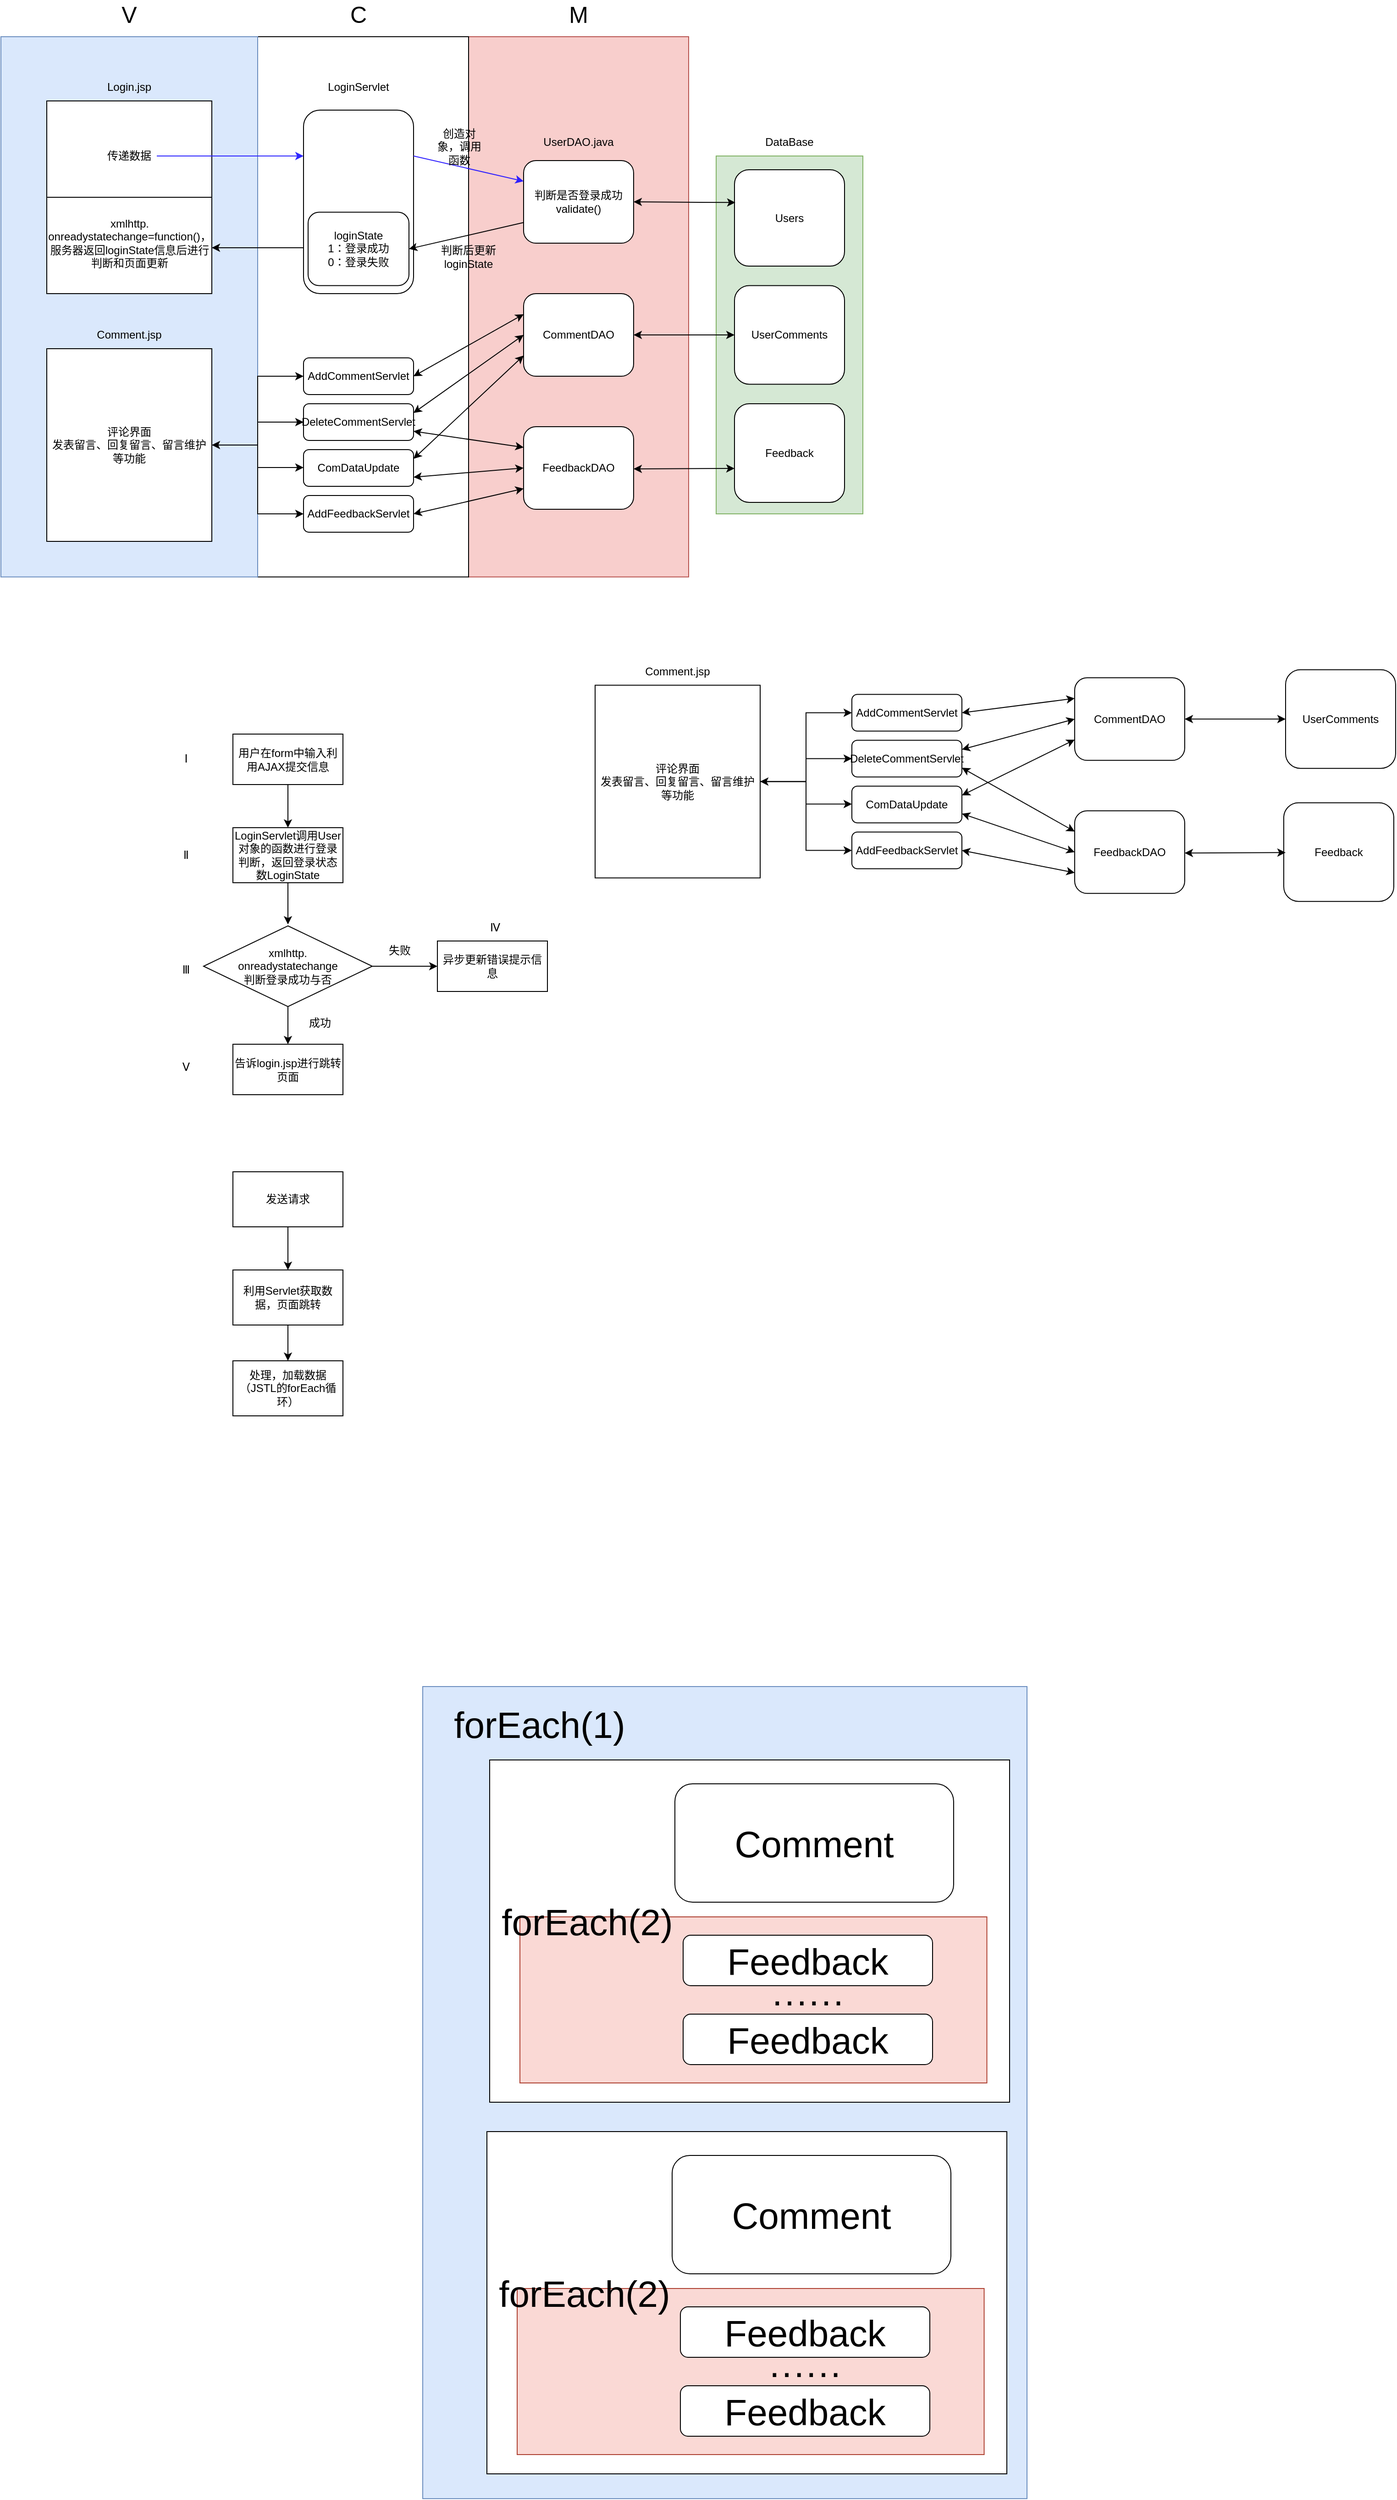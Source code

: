 <mxfile version="21.3.8" type="github">
  <diagram name="第 1 页" id="z__LlguUlQJ8tJPs_sTK">
    <mxGraphModel dx="1659" dy="899" grid="0" gridSize="10" guides="1" tooltips="1" connect="1" arrows="1" fold="1" page="1" pageScale="1" pageWidth="3300" pageHeight="4681" math="0" shadow="0">
      <root>
        <mxCell id="0" />
        <mxCell id="1" parent="0" />
        <mxCell id="7cmU4bMO7A-qSsY_zn1Z-103" value="" style="rounded=0;whiteSpace=wrap;html=1;fillColor=#dae8fc;strokeColor=#6c8ebf;" vertex="1" parent="1">
          <mxGeometry x="870" y="2178" width="659" height="885" as="geometry" />
        </mxCell>
        <mxCell id="7cmU4bMO7A-qSsY_zn1Z-62" value="" style="rounded=0;whiteSpace=wrap;html=1;fillColor=#f8cecc;strokeColor=#b85450;" vertex="1" parent="1">
          <mxGeometry x="920" y="380" width="240" height="588.75" as="geometry" />
        </mxCell>
        <mxCell id="7cmU4bMO7A-qSsY_zn1Z-61" value="" style="rounded=0;whiteSpace=wrap;html=1;" vertex="1" parent="1">
          <mxGeometry x="690" y="380" width="230" height="588.75" as="geometry" />
        </mxCell>
        <mxCell id="7cmU4bMO7A-qSsY_zn1Z-60" value="" style="rounded=0;whiteSpace=wrap;html=1;fillColor=#dae8fc;strokeColor=#6c8ebf;" vertex="1" parent="1">
          <mxGeometry x="410" y="380" width="280" height="588.75" as="geometry" />
        </mxCell>
        <mxCell id="7cmU4bMO7A-qSsY_zn1Z-1" value="" style="rounded=0;whiteSpace=wrap;html=1;" vertex="1" parent="1">
          <mxGeometry x="460" y="450" width="180" height="210" as="geometry" />
        </mxCell>
        <mxCell id="7cmU4bMO7A-qSsY_zn1Z-2" value="Login.jsp" style="text;html=1;strokeColor=none;fillColor=none;align=center;verticalAlign=middle;whiteSpace=wrap;rounded=0;" vertex="1" parent="1">
          <mxGeometry x="520" y="420" width="60" height="30" as="geometry" />
        </mxCell>
        <mxCell id="7cmU4bMO7A-qSsY_zn1Z-3" value="" style="endArrow=none;html=1;rounded=0;exitX=0;exitY=0.5;exitDx=0;exitDy=0;entryX=1;entryY=0.5;entryDx=0;entryDy=0;" edge="1" parent="1" source="7cmU4bMO7A-qSsY_zn1Z-1" target="7cmU4bMO7A-qSsY_zn1Z-1">
          <mxGeometry width="50" height="50" relative="1" as="geometry">
            <mxPoint x="800" y="730" as="sourcePoint" />
            <mxPoint x="850" y="680" as="targetPoint" />
          </mxGeometry>
        </mxCell>
        <mxCell id="7cmU4bMO7A-qSsY_zn1Z-7" style="edgeStyle=orthogonalEdgeStyle;rounded=0;orthogonalLoop=1;jettySize=auto;html=1;entryX=0;entryY=0.25;entryDx=0;entryDy=0;strokeColor=#2D26FF;" edge="1" parent="1" source="7cmU4bMO7A-qSsY_zn1Z-4" target="7cmU4bMO7A-qSsY_zn1Z-5">
          <mxGeometry relative="1" as="geometry" />
        </mxCell>
        <mxCell id="7cmU4bMO7A-qSsY_zn1Z-4" value="传递数据" style="text;html=1;strokeColor=none;fillColor=none;align=center;verticalAlign=middle;whiteSpace=wrap;rounded=0;" vertex="1" parent="1">
          <mxGeometry x="520" y="495" width="60" height="30" as="geometry" />
        </mxCell>
        <mxCell id="7cmU4bMO7A-qSsY_zn1Z-5" value="" style="rounded=1;whiteSpace=wrap;html=1;" vertex="1" parent="1">
          <mxGeometry x="740" y="460" width="120" height="200" as="geometry" />
        </mxCell>
        <mxCell id="7cmU4bMO7A-qSsY_zn1Z-8" value="LoginServlet" style="text;html=1;strokeColor=none;fillColor=none;align=center;verticalAlign=middle;whiteSpace=wrap;rounded=0;" vertex="1" parent="1">
          <mxGeometry x="770" y="420" width="60" height="30" as="geometry" />
        </mxCell>
        <mxCell id="7cmU4bMO7A-qSsY_zn1Z-10" value="UserDAO.java" style="text;html=1;strokeColor=none;fillColor=none;align=center;verticalAlign=middle;whiteSpace=wrap;rounded=0;" vertex="1" parent="1">
          <mxGeometry x="1010" y="480" width="60" height="30" as="geometry" />
        </mxCell>
        <mxCell id="7cmU4bMO7A-qSsY_zn1Z-12" value="判断是否登录成功validate()" style="rounded=1;whiteSpace=wrap;html=1;" vertex="1" parent="1">
          <mxGeometry x="980" y="515" width="120" height="90" as="geometry" />
        </mxCell>
        <mxCell id="7cmU4bMO7A-qSsY_zn1Z-13" value="" style="rounded=0;whiteSpace=wrap;html=1;fillColor=#d5e8d4;strokeColor=#82b366;" vertex="1" parent="1">
          <mxGeometry x="1190" y="510" width="160" height="390" as="geometry" />
        </mxCell>
        <mxCell id="7cmU4bMO7A-qSsY_zn1Z-14" value="Users" style="rounded=1;whiteSpace=wrap;html=1;" vertex="1" parent="1">
          <mxGeometry x="1210" y="525" width="120" height="105" as="geometry" />
        </mxCell>
        <mxCell id="7cmU4bMO7A-qSsY_zn1Z-15" value="UserComments" style="rounded=1;whiteSpace=wrap;html=1;" vertex="1" parent="1">
          <mxGeometry x="1210" y="651.25" width="120" height="107.5" as="geometry" />
        </mxCell>
        <mxCell id="7cmU4bMO7A-qSsY_zn1Z-16" value="Feedback" style="rounded=1;whiteSpace=wrap;html=1;" vertex="1" parent="1">
          <mxGeometry x="1210" y="780" width="120" height="107.5" as="geometry" />
        </mxCell>
        <mxCell id="7cmU4bMO7A-qSsY_zn1Z-17" value="" style="endArrow=classic;startArrow=classic;html=1;rounded=0;exitX=1;exitY=0.5;exitDx=0;exitDy=0;entryX=0.008;entryY=0.34;entryDx=0;entryDy=0;entryPerimeter=0;" edge="1" parent="1" source="7cmU4bMO7A-qSsY_zn1Z-12" target="7cmU4bMO7A-qSsY_zn1Z-14">
          <mxGeometry width="50" height="50" relative="1" as="geometry">
            <mxPoint x="920" y="780" as="sourcePoint" />
            <mxPoint x="1190" y="560" as="targetPoint" />
          </mxGeometry>
        </mxCell>
        <mxCell id="7cmU4bMO7A-qSsY_zn1Z-18" value="" style="endArrow=classic;html=1;rounded=0;exitX=1;exitY=0.25;exitDx=0;exitDy=0;entryX=0;entryY=0.25;entryDx=0;entryDy=0;strokeColor=#2E1FFF;" edge="1" parent="1" source="7cmU4bMO7A-qSsY_zn1Z-5" target="7cmU4bMO7A-qSsY_zn1Z-12">
          <mxGeometry width="50" height="50" relative="1" as="geometry">
            <mxPoint x="910" y="780" as="sourcePoint" />
            <mxPoint x="960" y="730" as="targetPoint" />
          </mxGeometry>
        </mxCell>
        <mxCell id="7cmU4bMO7A-qSsY_zn1Z-20" value="创造对象，调用函数" style="text;html=1;strokeColor=none;fillColor=none;align=center;verticalAlign=middle;whiteSpace=wrap;rounded=0;" vertex="1" parent="1">
          <mxGeometry x="880" y="485" width="60" height="30" as="geometry" />
        </mxCell>
        <mxCell id="7cmU4bMO7A-qSsY_zn1Z-24" value="loginState&lt;br&gt;1：登录成功&lt;br&gt;0：登录失败" style="rounded=1;whiteSpace=wrap;html=1;" vertex="1" parent="1">
          <mxGeometry x="745" y="571.25" width="110" height="80" as="geometry" />
        </mxCell>
        <mxCell id="7cmU4bMO7A-qSsY_zn1Z-26" value="xmlhttp.&lt;br&gt;onreadystatechange=function()，&lt;br&gt;服务器返回loginState信息后进行判断和页面更新" style="text;html=1;strokeColor=none;fillColor=none;align=center;verticalAlign=middle;whiteSpace=wrap;rounded=0;" vertex="1" parent="1">
          <mxGeometry x="482.5" y="540" width="135" height="130" as="geometry" />
        </mxCell>
        <mxCell id="7cmU4bMO7A-qSsY_zn1Z-27" value="" style="endArrow=classic;html=1;rounded=0;exitX=0;exitY=0.75;exitDx=0;exitDy=0;entryX=1;entryY=0.5;entryDx=0;entryDy=0;" edge="1" parent="1" source="7cmU4bMO7A-qSsY_zn1Z-12" target="7cmU4bMO7A-qSsY_zn1Z-24">
          <mxGeometry width="50" height="50" relative="1" as="geometry">
            <mxPoint x="910" y="780" as="sourcePoint" />
            <mxPoint x="960" y="730" as="targetPoint" />
          </mxGeometry>
        </mxCell>
        <mxCell id="7cmU4bMO7A-qSsY_zn1Z-28" value="判断后更新loginState" style="text;html=1;strokeColor=none;fillColor=none;align=center;verticalAlign=middle;whiteSpace=wrap;rounded=0;" vertex="1" parent="1">
          <mxGeometry x="880" y="605" width="80" height="30" as="geometry" />
        </mxCell>
        <mxCell id="7cmU4bMO7A-qSsY_zn1Z-30" value="" style="endArrow=classic;html=1;rounded=0;exitX=0;exitY=0.75;exitDx=0;exitDy=0;" edge="1" parent="1" source="7cmU4bMO7A-qSsY_zn1Z-5">
          <mxGeometry width="50" height="50" relative="1" as="geometry">
            <mxPoint x="910" y="780" as="sourcePoint" />
            <mxPoint x="640" y="610" as="targetPoint" />
          </mxGeometry>
        </mxCell>
        <mxCell id="7cmU4bMO7A-qSsY_zn1Z-57" style="edgeStyle=orthogonalEdgeStyle;rounded=0;orthogonalLoop=1;jettySize=auto;html=1;exitX=1;exitY=0.5;exitDx=0;exitDy=0;entryX=0;entryY=0.5;entryDx=0;entryDy=0;" edge="1" parent="1" source="7cmU4bMO7A-qSsY_zn1Z-31" target="7cmU4bMO7A-qSsY_zn1Z-34">
          <mxGeometry relative="1" as="geometry" />
        </mxCell>
        <mxCell id="7cmU4bMO7A-qSsY_zn1Z-31" value="评论界面&lt;br&gt;发表留言、回复留言、留言维护等功能" style="rounded=0;whiteSpace=wrap;html=1;" vertex="1" parent="1">
          <mxGeometry x="460" y="720" width="180" height="210" as="geometry" />
        </mxCell>
        <mxCell id="7cmU4bMO7A-qSsY_zn1Z-32" value="Comment.jsp" style="text;html=1;strokeColor=none;fillColor=none;align=center;verticalAlign=middle;whiteSpace=wrap;rounded=0;" vertex="1" parent="1">
          <mxGeometry x="520" y="690" width="60" height="30" as="geometry" />
        </mxCell>
        <mxCell id="7cmU4bMO7A-qSsY_zn1Z-33" value="AddCommentServlet" style="rounded=1;whiteSpace=wrap;html=1;" vertex="1" parent="1">
          <mxGeometry x="740" y="730" width="120" height="40" as="geometry" />
        </mxCell>
        <mxCell id="7cmU4bMO7A-qSsY_zn1Z-34" value="AddFeedbackServlet" style="rounded=1;whiteSpace=wrap;html=1;" vertex="1" parent="1">
          <mxGeometry x="740" y="880" width="120" height="40" as="geometry" />
        </mxCell>
        <mxCell id="7cmU4bMO7A-qSsY_zn1Z-35" value="ComDataUpdate" style="rounded=1;whiteSpace=wrap;html=1;" vertex="1" parent="1">
          <mxGeometry x="740" y="830" width="120" height="40" as="geometry" />
        </mxCell>
        <mxCell id="7cmU4bMO7A-qSsY_zn1Z-36" value="DeleteCommentServlet&lt;br&gt;" style="rounded=1;whiteSpace=wrap;html=1;" vertex="1" parent="1">
          <mxGeometry x="740" y="780" width="120" height="40" as="geometry" />
        </mxCell>
        <mxCell id="7cmU4bMO7A-qSsY_zn1Z-37" value="FeedbackDAO" style="rounded=1;whiteSpace=wrap;html=1;" vertex="1" parent="1">
          <mxGeometry x="980" y="805" width="120" height="90" as="geometry" />
        </mxCell>
        <mxCell id="7cmU4bMO7A-qSsY_zn1Z-38" value="CommentDAO" style="rounded=1;whiteSpace=wrap;html=1;" vertex="1" parent="1">
          <mxGeometry x="980" y="660" width="120" height="90" as="geometry" />
        </mxCell>
        <mxCell id="7cmU4bMO7A-qSsY_zn1Z-39" value="" style="endArrow=classic;startArrow=classic;html=1;rounded=0;exitX=1;exitY=0.5;exitDx=0;exitDy=0;entryX=0;entryY=0.25;entryDx=0;entryDy=0;" edge="1" parent="1" source="7cmU4bMO7A-qSsY_zn1Z-33" target="7cmU4bMO7A-qSsY_zn1Z-38">
          <mxGeometry width="50" height="50" relative="1" as="geometry">
            <mxPoint x="1000" y="960" as="sourcePoint" />
            <mxPoint x="960" y="830" as="targetPoint" />
          </mxGeometry>
        </mxCell>
        <mxCell id="7cmU4bMO7A-qSsY_zn1Z-40" value="" style="endArrow=classic;startArrow=classic;html=1;rounded=0;entryX=0;entryY=0.25;entryDx=0;entryDy=0;exitX=1;exitY=0.75;exitDx=0;exitDy=0;" edge="1" parent="1" source="7cmU4bMO7A-qSsY_zn1Z-36" target="7cmU4bMO7A-qSsY_zn1Z-37">
          <mxGeometry width="50" height="50" relative="1" as="geometry">
            <mxPoint x="870" y="820" as="sourcePoint" />
            <mxPoint x="1050" y="910" as="targetPoint" />
          </mxGeometry>
        </mxCell>
        <mxCell id="7cmU4bMO7A-qSsY_zn1Z-41" value="" style="endArrow=classic;startArrow=classic;html=1;rounded=0;exitX=1;exitY=0.25;exitDx=0;exitDy=0;entryX=0;entryY=0.5;entryDx=0;entryDy=0;" edge="1" parent="1" source="7cmU4bMO7A-qSsY_zn1Z-36" target="7cmU4bMO7A-qSsY_zn1Z-38">
          <mxGeometry width="50" height="50" relative="1" as="geometry">
            <mxPoint x="1000" y="960" as="sourcePoint" />
            <mxPoint x="1050" y="910" as="targetPoint" />
          </mxGeometry>
        </mxCell>
        <mxCell id="7cmU4bMO7A-qSsY_zn1Z-42" value="" style="endArrow=classic;startArrow=classic;html=1;rounded=0;entryX=0;entryY=0.5;entryDx=0;entryDy=0;exitX=1;exitY=0.75;exitDx=0;exitDy=0;" edge="1" parent="1" source="7cmU4bMO7A-qSsY_zn1Z-35" target="7cmU4bMO7A-qSsY_zn1Z-37">
          <mxGeometry width="50" height="50" relative="1" as="geometry">
            <mxPoint x="880" y="870" as="sourcePoint" />
            <mxPoint x="1050" y="910" as="targetPoint" />
          </mxGeometry>
        </mxCell>
        <mxCell id="7cmU4bMO7A-qSsY_zn1Z-43" value="" style="endArrow=classic;startArrow=classic;html=1;rounded=0;exitX=1;exitY=0.25;exitDx=0;exitDy=0;entryX=0;entryY=0.75;entryDx=0;entryDy=0;" edge="1" parent="1" source="7cmU4bMO7A-qSsY_zn1Z-35" target="7cmU4bMO7A-qSsY_zn1Z-38">
          <mxGeometry width="50" height="50" relative="1" as="geometry">
            <mxPoint x="1000" y="960" as="sourcePoint" />
            <mxPoint x="1050" y="910" as="targetPoint" />
          </mxGeometry>
        </mxCell>
        <mxCell id="7cmU4bMO7A-qSsY_zn1Z-44" value="" style="endArrow=classic;startArrow=classic;html=1;rounded=0;exitX=1;exitY=0.5;exitDx=0;exitDy=0;entryX=0;entryY=0.75;entryDx=0;entryDy=0;" edge="1" parent="1" source="7cmU4bMO7A-qSsY_zn1Z-34" target="7cmU4bMO7A-qSsY_zn1Z-37">
          <mxGeometry width="50" height="50" relative="1" as="geometry">
            <mxPoint x="1000" y="960" as="sourcePoint" />
            <mxPoint x="1050" y="910" as="targetPoint" />
          </mxGeometry>
        </mxCell>
        <mxCell id="7cmU4bMO7A-qSsY_zn1Z-45" value="" style="endArrow=classic;startArrow=classic;html=1;rounded=0;exitX=1;exitY=0.5;exitDx=0;exitDy=0;entryX=0;entryY=0.5;entryDx=0;entryDy=0;" edge="1" parent="1" source="7cmU4bMO7A-qSsY_zn1Z-38" target="7cmU4bMO7A-qSsY_zn1Z-15">
          <mxGeometry width="50" height="50" relative="1" as="geometry">
            <mxPoint x="750" y="1190" as="sourcePoint" />
            <mxPoint x="800" y="1140" as="targetPoint" />
          </mxGeometry>
        </mxCell>
        <mxCell id="7cmU4bMO7A-qSsY_zn1Z-46" value="" style="endArrow=classic;startArrow=classic;html=1;rounded=0;entryX=-0.003;entryY=0.435;entryDx=0;entryDy=0;entryPerimeter=0;" edge="1" parent="1">
          <mxGeometry width="50" height="50" relative="1" as="geometry">
            <mxPoint x="1100" y="851" as="sourcePoint" />
            <mxPoint x="1210" y="850.5" as="targetPoint" />
          </mxGeometry>
        </mxCell>
        <mxCell id="7cmU4bMO7A-qSsY_zn1Z-47" value="DataBase" style="text;html=1;strokeColor=none;fillColor=none;align=center;verticalAlign=middle;whiteSpace=wrap;rounded=0;" vertex="1" parent="1">
          <mxGeometry x="1240" y="480" width="60" height="30" as="geometry" />
        </mxCell>
        <mxCell id="7cmU4bMO7A-qSsY_zn1Z-56" value="" style="endArrow=classic;startArrow=classic;html=1;rounded=0;exitX=0;exitY=0.5;exitDx=0;exitDy=0;entryX=1;entryY=0.5;entryDx=0;entryDy=0;" edge="1" parent="1" source="7cmU4bMO7A-qSsY_zn1Z-33" target="7cmU4bMO7A-qSsY_zn1Z-31">
          <mxGeometry width="50" height="50" relative="1" as="geometry">
            <mxPoint x="800" y="860" as="sourcePoint" />
            <mxPoint x="850" y="810" as="targetPoint" />
            <Array as="points">
              <mxPoint x="690" y="750" />
              <mxPoint x="690" y="825" />
            </Array>
          </mxGeometry>
        </mxCell>
        <mxCell id="7cmU4bMO7A-qSsY_zn1Z-58" value="" style="endArrow=classic;html=1;rounded=0;entryX=0;entryY=0.5;entryDx=0;entryDy=0;" edge="1" parent="1" target="7cmU4bMO7A-qSsY_zn1Z-36">
          <mxGeometry width="50" height="50" relative="1" as="geometry">
            <mxPoint x="690" y="800" as="sourcePoint" />
            <mxPoint x="850" y="810" as="targetPoint" />
          </mxGeometry>
        </mxCell>
        <mxCell id="7cmU4bMO7A-qSsY_zn1Z-59" value="" style="endArrow=classic;html=1;rounded=0;entryX=0;entryY=0.5;entryDx=0;entryDy=0;" edge="1" parent="1">
          <mxGeometry width="50" height="50" relative="1" as="geometry">
            <mxPoint x="690" y="849.5" as="sourcePoint" />
            <mxPoint x="740" y="849.5" as="targetPoint" />
          </mxGeometry>
        </mxCell>
        <mxCell id="7cmU4bMO7A-qSsY_zn1Z-63" value="&lt;font style=&quot;font-size: 25px;&quot;&gt;M&lt;/font&gt;" style="text;html=1;strokeColor=none;fillColor=none;align=center;verticalAlign=middle;whiteSpace=wrap;rounded=0;" vertex="1" parent="1">
          <mxGeometry x="1010" y="340" width="60" height="30" as="geometry" />
        </mxCell>
        <mxCell id="7cmU4bMO7A-qSsY_zn1Z-64" value="&lt;span style=&quot;font-size: 25px;&quot;&gt;V&lt;/span&gt;" style="text;html=1;strokeColor=none;fillColor=none;align=center;verticalAlign=middle;whiteSpace=wrap;rounded=0;" vertex="1" parent="1">
          <mxGeometry x="520" y="340" width="60" height="30" as="geometry" />
        </mxCell>
        <mxCell id="7cmU4bMO7A-qSsY_zn1Z-65" value="&lt;span style=&quot;font-size: 25px;&quot;&gt;C&lt;/span&gt;" style="text;html=1;strokeColor=none;fillColor=none;align=center;verticalAlign=middle;whiteSpace=wrap;rounded=0;" vertex="1" parent="1">
          <mxGeometry x="770" y="340" width="60" height="30" as="geometry" />
        </mxCell>
        <mxCell id="7cmU4bMO7A-qSsY_zn1Z-67" style="edgeStyle=orthogonalEdgeStyle;rounded=0;orthogonalLoop=1;jettySize=auto;html=1;entryX=0.5;entryY=0;entryDx=0;entryDy=0;" edge="1" parent="1" source="7cmU4bMO7A-qSsY_zn1Z-66" target="7cmU4bMO7A-qSsY_zn1Z-69">
          <mxGeometry relative="1" as="geometry">
            <mxPoint x="723" y="1239" as="targetPoint" />
          </mxGeometry>
        </mxCell>
        <mxCell id="7cmU4bMO7A-qSsY_zn1Z-66" value="用户在form中输入利用AJAX提交信息" style="rounded=0;whiteSpace=wrap;html=1;" vertex="1" parent="1">
          <mxGeometry x="663" y="1140" width="120" height="55" as="geometry" />
        </mxCell>
        <mxCell id="7cmU4bMO7A-qSsY_zn1Z-73" style="edgeStyle=orthogonalEdgeStyle;rounded=0;orthogonalLoop=1;jettySize=auto;html=1;exitX=0.5;exitY=1;exitDx=0;exitDy=0;entryX=0.5;entryY=0;entryDx=0;entryDy=0;" edge="1" parent="1" source="7cmU4bMO7A-qSsY_zn1Z-68" target="7cmU4bMO7A-qSsY_zn1Z-72">
          <mxGeometry relative="1" as="geometry" />
        </mxCell>
        <mxCell id="7cmU4bMO7A-qSsY_zn1Z-75" style="edgeStyle=orthogonalEdgeStyle;rounded=0;orthogonalLoop=1;jettySize=auto;html=1;exitX=1;exitY=0.5;exitDx=0;exitDy=0;entryX=0;entryY=0.5;entryDx=0;entryDy=0;" edge="1" parent="1" source="7cmU4bMO7A-qSsY_zn1Z-68" target="7cmU4bMO7A-qSsY_zn1Z-74">
          <mxGeometry relative="1" as="geometry" />
        </mxCell>
        <mxCell id="7cmU4bMO7A-qSsY_zn1Z-68" value="xmlhttp.&lt;br&gt;onreadystatechange&lt;br&gt;判断登录成功与否" style="rhombus;whiteSpace=wrap;html=1;" vertex="1" parent="1">
          <mxGeometry x="631" y="1349" width="184" height="88" as="geometry" />
        </mxCell>
        <mxCell id="7cmU4bMO7A-qSsY_zn1Z-70" style="edgeStyle=orthogonalEdgeStyle;rounded=0;orthogonalLoop=1;jettySize=auto;html=1;" edge="1" parent="1" source="7cmU4bMO7A-qSsY_zn1Z-69">
          <mxGeometry relative="1" as="geometry">
            <mxPoint x="723" y="1347.444" as="targetPoint" />
          </mxGeometry>
        </mxCell>
        <mxCell id="7cmU4bMO7A-qSsY_zn1Z-69" value="LoginServlet调用User对象的函数进行登录判断，返回登录状态数LoginState" style="rounded=0;whiteSpace=wrap;html=1;" vertex="1" parent="1">
          <mxGeometry x="663" y="1242" width="120" height="60" as="geometry" />
        </mxCell>
        <mxCell id="7cmU4bMO7A-qSsY_zn1Z-72" value="告诉login.jsp进行跳转页面" style="rounded=0;whiteSpace=wrap;html=1;" vertex="1" parent="1">
          <mxGeometry x="663" y="1478" width="120" height="55" as="geometry" />
        </mxCell>
        <mxCell id="7cmU4bMO7A-qSsY_zn1Z-74" value="异步更新错误提示信息" style="rounded=0;whiteSpace=wrap;html=1;" vertex="1" parent="1">
          <mxGeometry x="886" y="1365.5" width="120" height="55" as="geometry" />
        </mxCell>
        <mxCell id="7cmU4bMO7A-qSsY_zn1Z-76" value="失败" style="text;html=1;strokeColor=none;fillColor=none;align=center;verticalAlign=middle;whiteSpace=wrap;rounded=0;" vertex="1" parent="1">
          <mxGeometry x="815" y="1361" width="60" height="30" as="geometry" />
        </mxCell>
        <mxCell id="7cmU4bMO7A-qSsY_zn1Z-77" value="成功" style="text;html=1;strokeColor=none;fillColor=none;align=center;verticalAlign=middle;whiteSpace=wrap;rounded=0;" vertex="1" parent="1">
          <mxGeometry x="728" y="1440" width="60" height="30" as="geometry" />
        </mxCell>
        <mxCell id="7cmU4bMO7A-qSsY_zn1Z-78" value="Ⅰ" style="text;html=1;strokeColor=none;fillColor=none;align=center;verticalAlign=middle;whiteSpace=wrap;rounded=0;" vertex="1" parent="1">
          <mxGeometry x="599" y="1152.5" width="26" height="29.5" as="geometry" />
        </mxCell>
        <mxCell id="7cmU4bMO7A-qSsY_zn1Z-79" value="Ⅱ" style="text;html=1;strokeColor=none;fillColor=none;align=center;verticalAlign=middle;whiteSpace=wrap;rounded=0;" vertex="1" parent="1">
          <mxGeometry x="599" y="1257.25" width="26" height="29.5" as="geometry" />
        </mxCell>
        <mxCell id="7cmU4bMO7A-qSsY_zn1Z-80" value="Ⅲ" style="text;html=1;strokeColor=none;fillColor=none;align=center;verticalAlign=middle;whiteSpace=wrap;rounded=0;" vertex="1" parent="1">
          <mxGeometry x="599" y="1382" width="26" height="29.5" as="geometry" />
        </mxCell>
        <mxCell id="7cmU4bMO7A-qSsY_zn1Z-81" value="Ⅳ" style="text;html=1;strokeColor=none;fillColor=none;align=center;verticalAlign=middle;whiteSpace=wrap;rounded=0;" vertex="1" parent="1">
          <mxGeometry x="936" y="1336" width="26" height="29.5" as="geometry" />
        </mxCell>
        <mxCell id="7cmU4bMO7A-qSsY_zn1Z-82" value="Ⅴ" style="text;html=1;strokeColor=none;fillColor=none;align=center;verticalAlign=middle;whiteSpace=wrap;rounded=0;" vertex="1" parent="1">
          <mxGeometry x="599" y="1488" width="26" height="29.5" as="geometry" />
        </mxCell>
        <mxCell id="7cmU4bMO7A-qSsY_zn1Z-85" style="edgeStyle=orthogonalEdgeStyle;rounded=0;orthogonalLoop=1;jettySize=auto;html=1;entryX=0.5;entryY=0;entryDx=0;entryDy=0;" edge="1" parent="1" source="7cmU4bMO7A-qSsY_zn1Z-83" target="7cmU4bMO7A-qSsY_zn1Z-84">
          <mxGeometry relative="1" as="geometry" />
        </mxCell>
        <mxCell id="7cmU4bMO7A-qSsY_zn1Z-83" value="发送请求" style="rounded=0;whiteSpace=wrap;html=1;" vertex="1" parent="1">
          <mxGeometry x="663" y="1617" width="120" height="60" as="geometry" />
        </mxCell>
        <mxCell id="7cmU4bMO7A-qSsY_zn1Z-86" style="edgeStyle=orthogonalEdgeStyle;rounded=0;orthogonalLoop=1;jettySize=auto;html=1;" edge="1" parent="1" source="7cmU4bMO7A-qSsY_zn1Z-84" target="7cmU4bMO7A-qSsY_zn1Z-87">
          <mxGeometry relative="1" as="geometry">
            <mxPoint x="723" y="1831.333" as="targetPoint" />
          </mxGeometry>
        </mxCell>
        <mxCell id="7cmU4bMO7A-qSsY_zn1Z-84" value="利用Servlet获取数据，页面跳转" style="rounded=0;whiteSpace=wrap;html=1;" vertex="1" parent="1">
          <mxGeometry x="663" y="1724" width="120" height="60" as="geometry" />
        </mxCell>
        <mxCell id="7cmU4bMO7A-qSsY_zn1Z-87" value="处理，加载数据&lt;br&gt;（JSTL的forEach循环）" style="rounded=0;whiteSpace=wrap;html=1;" vertex="1" parent="1">
          <mxGeometry x="663" y="1823.003" width="120" height="60" as="geometry" />
        </mxCell>
        <mxCell id="7cmU4bMO7A-qSsY_zn1Z-88" value="" style="rounded=0;whiteSpace=wrap;html=1;" vertex="1" parent="1">
          <mxGeometry x="943" y="2258" width="567" height="373" as="geometry" />
        </mxCell>
        <mxCell id="7cmU4bMO7A-qSsY_zn1Z-89" value="&lt;font style=&quot;font-size: 40px;&quot;&gt;Comment&lt;/font&gt;" style="rounded=1;whiteSpace=wrap;html=1;" vertex="1" parent="1">
          <mxGeometry x="1145" y="2284" width="304" height="129" as="geometry" />
        </mxCell>
        <mxCell id="7cmU4bMO7A-qSsY_zn1Z-91" value="" style="rounded=0;whiteSpace=wrap;html=1;fillColor=#fad9d5;strokeColor=#ae4132;" vertex="1" parent="1">
          <mxGeometry x="976" y="2429" width="509.25" height="181" as="geometry" />
        </mxCell>
        <mxCell id="7cmU4bMO7A-qSsY_zn1Z-90" value="&lt;font style=&quot;font-size: 40px;&quot;&gt;Feedback&lt;/font&gt;" style="rounded=1;whiteSpace=wrap;html=1;" vertex="1" parent="1">
          <mxGeometry x="1154" y="2449" width="272" height="55" as="geometry" />
        </mxCell>
        <mxCell id="7cmU4bMO7A-qSsY_zn1Z-94" value="&lt;font style=&quot;font-size: 40px;&quot;&gt;Feedback&lt;/font&gt;" style="rounded=1;whiteSpace=wrap;html=1;" vertex="1" parent="1">
          <mxGeometry x="1154" y="2535" width="272" height="55" as="geometry" />
        </mxCell>
        <mxCell id="7cmU4bMO7A-qSsY_zn1Z-95" value="&lt;span style=&quot;font-size: 40px;&quot;&gt;······&lt;/span&gt;" style="text;html=1;strokeColor=none;fillColor=none;align=center;verticalAlign=middle;whiteSpace=wrap;rounded=0;" vertex="1" parent="1">
          <mxGeometry x="1260" y="2503.5" width="60" height="30" as="geometry" />
        </mxCell>
        <mxCell id="7cmU4bMO7A-qSsY_zn1Z-104" value="&lt;span style=&quot;font-size: 40px;&quot;&gt;forEach(1)&lt;/span&gt;" style="text;html=1;strokeColor=none;fillColor=none;align=center;verticalAlign=middle;whiteSpace=wrap;rounded=0;" vertex="1" parent="1">
          <mxGeometry x="891" y="2164" width="213" height="109" as="geometry" />
        </mxCell>
        <mxCell id="7cmU4bMO7A-qSsY_zn1Z-105" value="&lt;span style=&quot;font-size: 40px;&quot;&gt;forEach(2)&lt;/span&gt;" style="text;html=1;strokeColor=none;fillColor=none;align=center;verticalAlign=middle;whiteSpace=wrap;rounded=0;" vertex="1" parent="1">
          <mxGeometry x="943" y="2379" width="213" height="109" as="geometry" />
        </mxCell>
        <mxCell id="7cmU4bMO7A-qSsY_zn1Z-107" value="" style="rounded=0;whiteSpace=wrap;html=1;" vertex="1" parent="1">
          <mxGeometry x="940" y="2663" width="567" height="373" as="geometry" />
        </mxCell>
        <mxCell id="7cmU4bMO7A-qSsY_zn1Z-108" value="&lt;font style=&quot;font-size: 40px;&quot;&gt;Comment&lt;/font&gt;" style="rounded=1;whiteSpace=wrap;html=1;" vertex="1" parent="1">
          <mxGeometry x="1142" y="2689" width="304" height="129" as="geometry" />
        </mxCell>
        <mxCell id="7cmU4bMO7A-qSsY_zn1Z-109" value="" style="rounded=0;whiteSpace=wrap;html=1;fillColor=#fad9d5;strokeColor=#ae4132;" vertex="1" parent="1">
          <mxGeometry x="973" y="2834" width="509.25" height="181" as="geometry" />
        </mxCell>
        <mxCell id="7cmU4bMO7A-qSsY_zn1Z-110" value="&lt;font style=&quot;font-size: 40px;&quot;&gt;Feedback&lt;/font&gt;" style="rounded=1;whiteSpace=wrap;html=1;" vertex="1" parent="1">
          <mxGeometry x="1151" y="2854" width="272" height="55" as="geometry" />
        </mxCell>
        <mxCell id="7cmU4bMO7A-qSsY_zn1Z-111" value="&lt;font style=&quot;font-size: 40px;&quot;&gt;Feedback&lt;/font&gt;" style="rounded=1;whiteSpace=wrap;html=1;" vertex="1" parent="1">
          <mxGeometry x="1151" y="2940" width="272" height="55" as="geometry" />
        </mxCell>
        <mxCell id="7cmU4bMO7A-qSsY_zn1Z-112" value="&lt;span style=&quot;font-size: 40px;&quot;&gt;······&lt;/span&gt;" style="text;html=1;strokeColor=none;fillColor=none;align=center;verticalAlign=middle;whiteSpace=wrap;rounded=0;" vertex="1" parent="1">
          <mxGeometry x="1257" y="2908.5" width="60" height="30" as="geometry" />
        </mxCell>
        <mxCell id="7cmU4bMO7A-qSsY_zn1Z-113" value="&lt;span style=&quot;font-size: 40px;&quot;&gt;forEach(2)&lt;/span&gt;" style="text;html=1;strokeColor=none;fillColor=none;align=center;verticalAlign=middle;whiteSpace=wrap;rounded=0;" vertex="1" parent="1">
          <mxGeometry x="940" y="2784" width="213" height="109" as="geometry" />
        </mxCell>
        <mxCell id="7cmU4bMO7A-qSsY_zn1Z-114" value="UserComments" style="rounded=1;whiteSpace=wrap;html=1;" vertex="1" parent="1">
          <mxGeometry x="1811" y="1069.88" width="120" height="107.5" as="geometry" />
        </mxCell>
        <mxCell id="7cmU4bMO7A-qSsY_zn1Z-115" value="Feedback" style="rounded=1;whiteSpace=wrap;html=1;" vertex="1" parent="1">
          <mxGeometry x="1809" y="1214.88" width="120" height="107.5" as="geometry" />
        </mxCell>
        <mxCell id="7cmU4bMO7A-qSsY_zn1Z-116" style="edgeStyle=orthogonalEdgeStyle;rounded=0;orthogonalLoop=1;jettySize=auto;html=1;exitX=1;exitY=0.5;exitDx=0;exitDy=0;entryX=0;entryY=0.5;entryDx=0;entryDy=0;" edge="1" parent="1" source="7cmU4bMO7A-qSsY_zn1Z-117" target="7cmU4bMO7A-qSsY_zn1Z-120">
          <mxGeometry relative="1" as="geometry" />
        </mxCell>
        <mxCell id="7cmU4bMO7A-qSsY_zn1Z-117" value="评论界面&lt;br&gt;发表留言、回复留言、留言维护等功能" style="rounded=0;whiteSpace=wrap;html=1;" vertex="1" parent="1">
          <mxGeometry x="1058" y="1086.75" width="180" height="210" as="geometry" />
        </mxCell>
        <mxCell id="7cmU4bMO7A-qSsY_zn1Z-118" value="Comment.jsp" style="text;html=1;strokeColor=none;fillColor=none;align=center;verticalAlign=middle;whiteSpace=wrap;rounded=0;" vertex="1" parent="1">
          <mxGeometry x="1118" y="1056.75" width="60" height="30" as="geometry" />
        </mxCell>
        <mxCell id="7cmU4bMO7A-qSsY_zn1Z-119" value="AddCommentServlet" style="rounded=1;whiteSpace=wrap;html=1;" vertex="1" parent="1">
          <mxGeometry x="1338" y="1096.75" width="120" height="40" as="geometry" />
        </mxCell>
        <mxCell id="7cmU4bMO7A-qSsY_zn1Z-120" value="AddFeedbackServlet" style="rounded=1;whiteSpace=wrap;html=1;" vertex="1" parent="1">
          <mxGeometry x="1338" y="1246.75" width="120" height="40" as="geometry" />
        </mxCell>
        <mxCell id="7cmU4bMO7A-qSsY_zn1Z-121" value="ComDataUpdate" style="rounded=1;whiteSpace=wrap;html=1;" vertex="1" parent="1">
          <mxGeometry x="1338" y="1196.75" width="120" height="40" as="geometry" />
        </mxCell>
        <mxCell id="7cmU4bMO7A-qSsY_zn1Z-122" value="DeleteCommentServlet&lt;br&gt;" style="rounded=1;whiteSpace=wrap;html=1;" vertex="1" parent="1">
          <mxGeometry x="1338" y="1146.75" width="120" height="40" as="geometry" />
        </mxCell>
        <mxCell id="7cmU4bMO7A-qSsY_zn1Z-123" value="FeedbackDAO" style="rounded=1;whiteSpace=wrap;html=1;" vertex="1" parent="1">
          <mxGeometry x="1581" y="1223.63" width="120" height="90" as="geometry" />
        </mxCell>
        <mxCell id="7cmU4bMO7A-qSsY_zn1Z-124" value="CommentDAO" style="rounded=1;whiteSpace=wrap;html=1;" vertex="1" parent="1">
          <mxGeometry x="1581" y="1078.63" width="120" height="90" as="geometry" />
        </mxCell>
        <mxCell id="7cmU4bMO7A-qSsY_zn1Z-125" value="" style="endArrow=classic;startArrow=classic;html=1;rounded=0;exitX=1;exitY=0.5;exitDx=0;exitDy=0;entryX=0;entryY=0.25;entryDx=0;entryDy=0;" edge="1" parent="1" source="7cmU4bMO7A-qSsY_zn1Z-119" target="7cmU4bMO7A-qSsY_zn1Z-124">
          <mxGeometry width="50" height="50" relative="1" as="geometry">
            <mxPoint x="1598" y="1326.75" as="sourcePoint" />
            <mxPoint x="1558" y="1196.75" as="targetPoint" />
          </mxGeometry>
        </mxCell>
        <mxCell id="7cmU4bMO7A-qSsY_zn1Z-126" value="" style="endArrow=classic;startArrow=classic;html=1;rounded=0;entryX=0;entryY=0.25;entryDx=0;entryDy=0;exitX=1;exitY=0.75;exitDx=0;exitDy=0;" edge="1" parent="1" source="7cmU4bMO7A-qSsY_zn1Z-122" target="7cmU4bMO7A-qSsY_zn1Z-123">
          <mxGeometry width="50" height="50" relative="1" as="geometry">
            <mxPoint x="1468" y="1186.75" as="sourcePoint" />
            <mxPoint x="1648" y="1276.75" as="targetPoint" />
          </mxGeometry>
        </mxCell>
        <mxCell id="7cmU4bMO7A-qSsY_zn1Z-127" value="" style="endArrow=classic;startArrow=classic;html=1;rounded=0;exitX=1;exitY=0.25;exitDx=0;exitDy=0;entryX=0;entryY=0.5;entryDx=0;entryDy=0;" edge="1" parent="1" source="7cmU4bMO7A-qSsY_zn1Z-122" target="7cmU4bMO7A-qSsY_zn1Z-124">
          <mxGeometry width="50" height="50" relative="1" as="geometry">
            <mxPoint x="1598" y="1326.75" as="sourcePoint" />
            <mxPoint x="1648" y="1276.75" as="targetPoint" />
          </mxGeometry>
        </mxCell>
        <mxCell id="7cmU4bMO7A-qSsY_zn1Z-128" value="" style="endArrow=classic;startArrow=classic;html=1;rounded=0;entryX=0;entryY=0.5;entryDx=0;entryDy=0;exitX=1;exitY=0.75;exitDx=0;exitDy=0;" edge="1" parent="1" source="7cmU4bMO7A-qSsY_zn1Z-121" target="7cmU4bMO7A-qSsY_zn1Z-123">
          <mxGeometry width="50" height="50" relative="1" as="geometry">
            <mxPoint x="1478" y="1236.75" as="sourcePoint" />
            <mxPoint x="1648" y="1276.75" as="targetPoint" />
          </mxGeometry>
        </mxCell>
        <mxCell id="7cmU4bMO7A-qSsY_zn1Z-129" value="" style="endArrow=classic;startArrow=classic;html=1;rounded=0;exitX=1;exitY=0.25;exitDx=0;exitDy=0;entryX=0;entryY=0.75;entryDx=0;entryDy=0;" edge="1" parent="1" source="7cmU4bMO7A-qSsY_zn1Z-121" target="7cmU4bMO7A-qSsY_zn1Z-124">
          <mxGeometry width="50" height="50" relative="1" as="geometry">
            <mxPoint x="1598" y="1326.75" as="sourcePoint" />
            <mxPoint x="1648" y="1276.75" as="targetPoint" />
          </mxGeometry>
        </mxCell>
        <mxCell id="7cmU4bMO7A-qSsY_zn1Z-130" value="" style="endArrow=classic;startArrow=classic;html=1;rounded=0;exitX=1;exitY=0.5;exitDx=0;exitDy=0;entryX=0;entryY=0.75;entryDx=0;entryDy=0;" edge="1" parent="1" source="7cmU4bMO7A-qSsY_zn1Z-120" target="7cmU4bMO7A-qSsY_zn1Z-123">
          <mxGeometry width="50" height="50" relative="1" as="geometry">
            <mxPoint x="1598" y="1326.75" as="sourcePoint" />
            <mxPoint x="1648" y="1276.75" as="targetPoint" />
          </mxGeometry>
        </mxCell>
        <mxCell id="7cmU4bMO7A-qSsY_zn1Z-131" value="" style="endArrow=classic;startArrow=classic;html=1;rounded=0;exitX=1;exitY=0.5;exitDx=0;exitDy=0;entryX=0;entryY=0.5;entryDx=0;entryDy=0;" edge="1" parent="1" source="7cmU4bMO7A-qSsY_zn1Z-124" target="7cmU4bMO7A-qSsY_zn1Z-114">
          <mxGeometry width="50" height="50" relative="1" as="geometry">
            <mxPoint x="1351" y="1608.63" as="sourcePoint" />
            <mxPoint x="1401" y="1558.63" as="targetPoint" />
          </mxGeometry>
        </mxCell>
        <mxCell id="7cmU4bMO7A-qSsY_zn1Z-132" value="" style="endArrow=classic;startArrow=classic;html=1;rounded=0;entryX=-0.003;entryY=0.435;entryDx=0;entryDy=0;entryPerimeter=0;" edge="1" parent="1">
          <mxGeometry width="50" height="50" relative="1" as="geometry">
            <mxPoint x="1701" y="1269.63" as="sourcePoint" />
            <mxPoint x="1811" y="1269.13" as="targetPoint" />
          </mxGeometry>
        </mxCell>
        <mxCell id="7cmU4bMO7A-qSsY_zn1Z-133" value="" style="endArrow=classic;startArrow=classic;html=1;rounded=0;exitX=0;exitY=0.5;exitDx=0;exitDy=0;entryX=1;entryY=0.5;entryDx=0;entryDy=0;" edge="1" parent="1" source="7cmU4bMO7A-qSsY_zn1Z-119" target="7cmU4bMO7A-qSsY_zn1Z-117">
          <mxGeometry width="50" height="50" relative="1" as="geometry">
            <mxPoint x="1398" y="1226.75" as="sourcePoint" />
            <mxPoint x="1448" y="1176.75" as="targetPoint" />
            <Array as="points">
              <mxPoint x="1288" y="1116.75" />
              <mxPoint x="1288" y="1191.75" />
            </Array>
          </mxGeometry>
        </mxCell>
        <mxCell id="7cmU4bMO7A-qSsY_zn1Z-134" value="" style="endArrow=classic;html=1;rounded=0;entryX=0;entryY=0.5;entryDx=0;entryDy=0;" edge="1" parent="1" target="7cmU4bMO7A-qSsY_zn1Z-122">
          <mxGeometry width="50" height="50" relative="1" as="geometry">
            <mxPoint x="1288" y="1166.75" as="sourcePoint" />
            <mxPoint x="1448" y="1176.75" as="targetPoint" />
          </mxGeometry>
        </mxCell>
        <mxCell id="7cmU4bMO7A-qSsY_zn1Z-135" value="" style="endArrow=classic;html=1;rounded=0;entryX=0;entryY=0.5;entryDx=0;entryDy=0;" edge="1" parent="1">
          <mxGeometry width="50" height="50" relative="1" as="geometry">
            <mxPoint x="1288" y="1216.25" as="sourcePoint" />
            <mxPoint x="1338" y="1216.25" as="targetPoint" />
          </mxGeometry>
        </mxCell>
      </root>
    </mxGraphModel>
  </diagram>
</mxfile>
